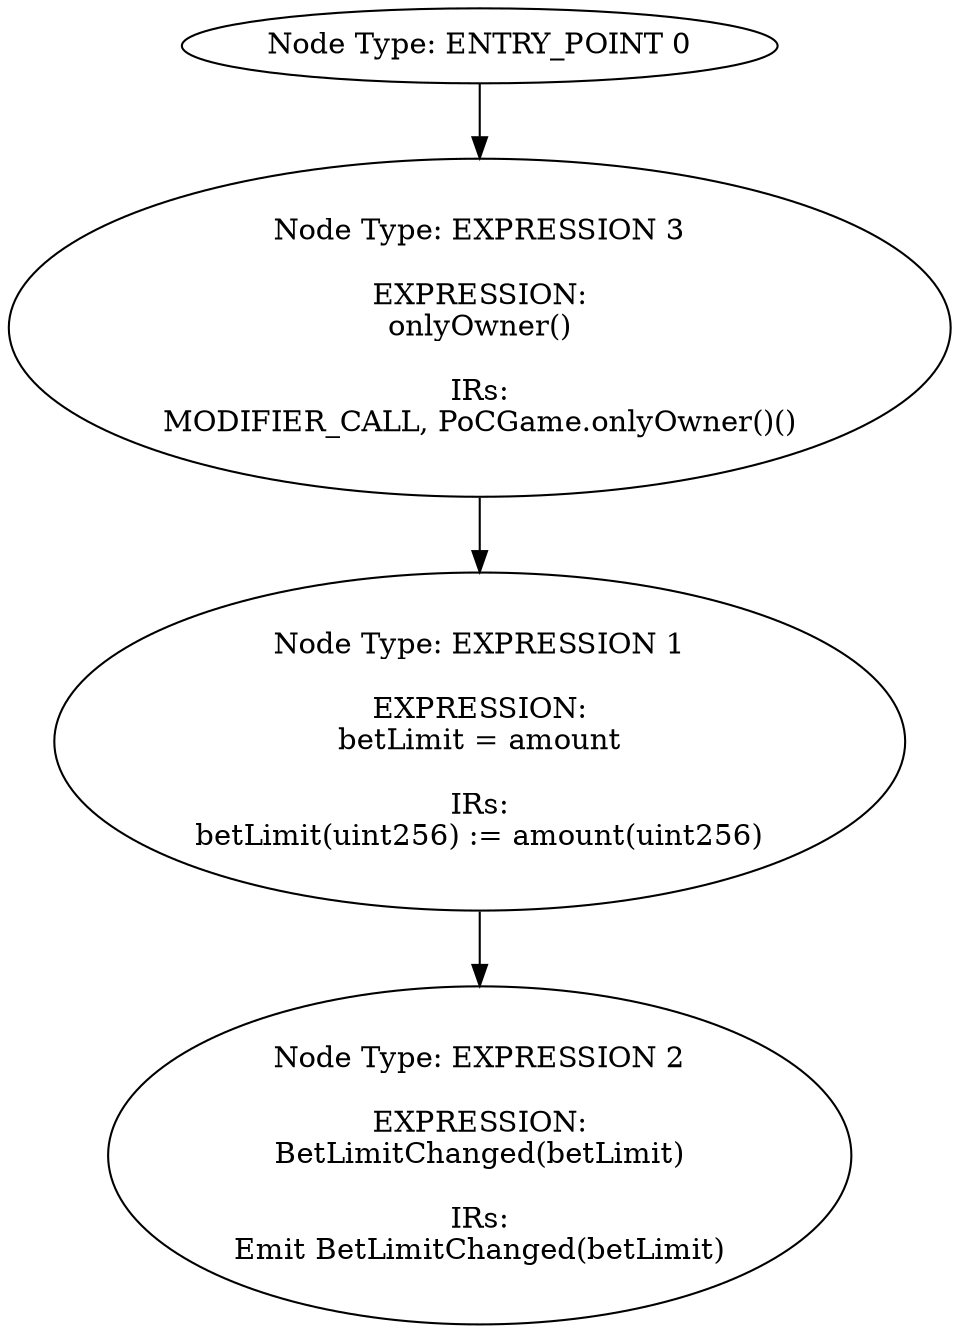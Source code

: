 digraph{
0[label="Node Type: ENTRY_POINT 0
"];
0->3;
1[label="Node Type: EXPRESSION 1

EXPRESSION:
betLimit = amount

IRs:
betLimit(uint256) := amount(uint256)"];
1->2;
2[label="Node Type: EXPRESSION 2

EXPRESSION:
BetLimitChanged(betLimit)

IRs:
Emit BetLimitChanged(betLimit)"];
3[label="Node Type: EXPRESSION 3

EXPRESSION:
onlyOwner()

IRs:
MODIFIER_CALL, PoCGame.onlyOwner()()"];
3->1;
}
